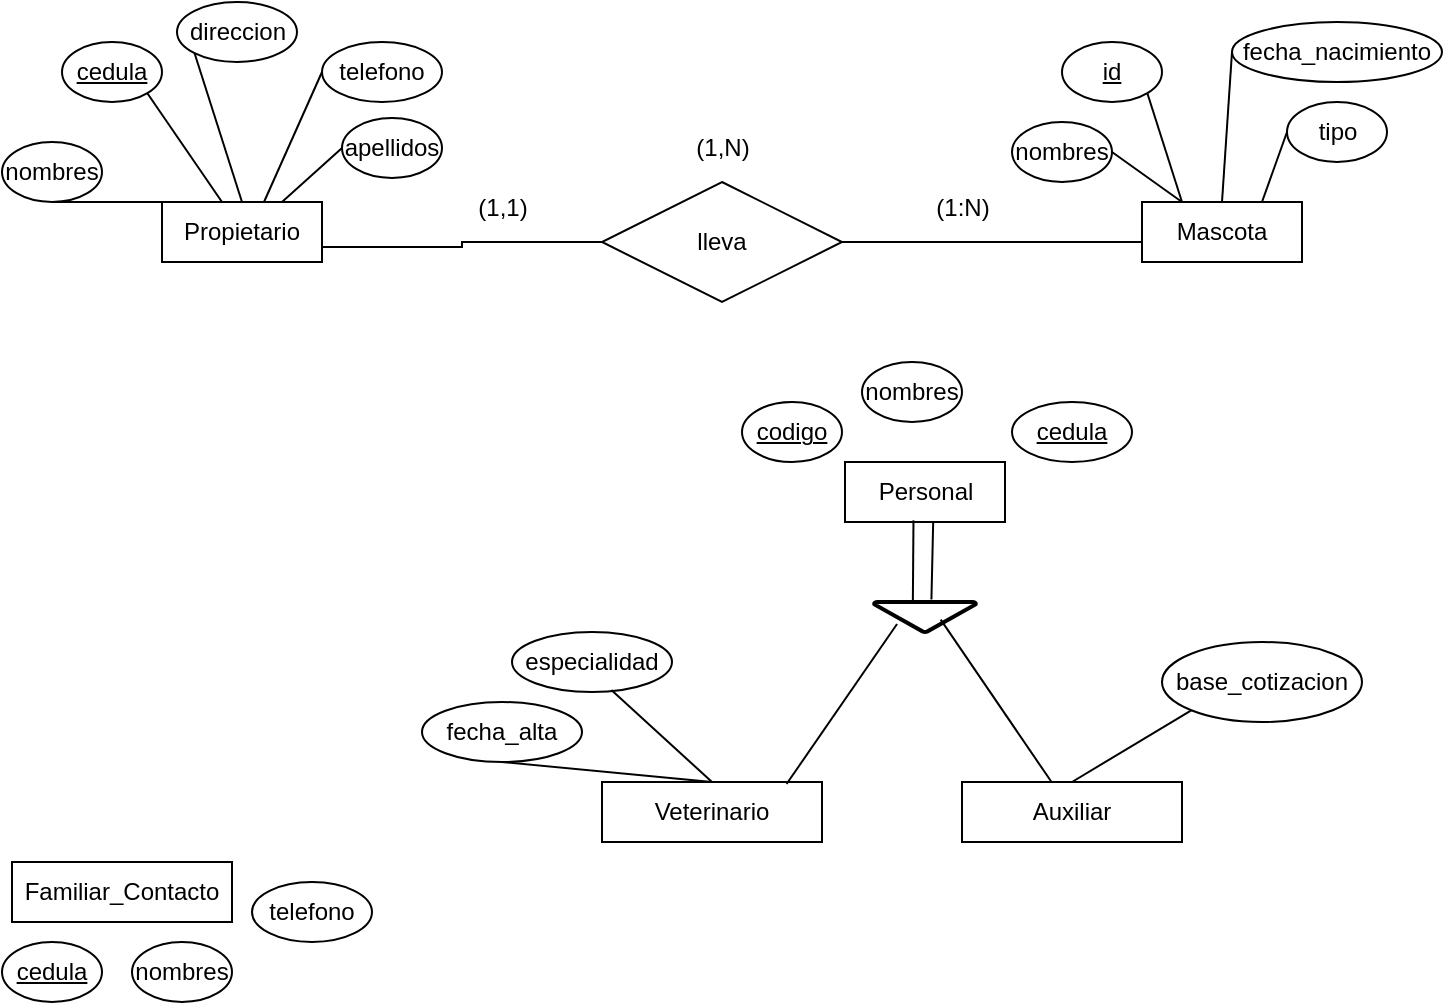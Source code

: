 <mxfile version="26.2.14">
  <diagram name="Página-1" id="taq5Bg_dtgPhHQL4mSBG">
    <mxGraphModel dx="947" dy="479" grid="1" gridSize="10" guides="1" tooltips="1" connect="1" arrows="1" fold="1" page="1" pageScale="1" pageWidth="827" pageHeight="1169" math="0" shadow="0">
      <root>
        <mxCell id="0" />
        <mxCell id="1" parent="0" />
        <mxCell id="-oOeGa9Isd8OEa_SCJHn-2" value="Propietario" style="rounded=0;whiteSpace=wrap;html=1;" vertex="1" parent="1">
          <mxGeometry x="140" y="140" width="80" height="30" as="geometry" />
        </mxCell>
        <mxCell id="-oOeGa9Isd8OEa_SCJHn-3" value="nombres" style="ellipse;whiteSpace=wrap;html=1;" vertex="1" parent="1">
          <mxGeometry x="60" y="110" width="50" height="30" as="geometry" />
        </mxCell>
        <mxCell id="-oOeGa9Isd8OEa_SCJHn-4" value="&lt;u&gt;cedula&lt;/u&gt;" style="ellipse;whiteSpace=wrap;html=1;" vertex="1" parent="1">
          <mxGeometry x="90" y="60" width="50" height="30" as="geometry" />
        </mxCell>
        <mxCell id="-oOeGa9Isd8OEa_SCJHn-6" value="apellidos" style="ellipse;whiteSpace=wrap;html=1;" vertex="1" parent="1">
          <mxGeometry x="230" y="98" width="50" height="30" as="geometry" />
        </mxCell>
        <mxCell id="-oOeGa9Isd8OEa_SCJHn-7" value="direccion" style="ellipse;whiteSpace=wrap;html=1;" vertex="1" parent="1">
          <mxGeometry x="147.5" y="40" width="60" height="30" as="geometry" />
        </mxCell>
        <mxCell id="-oOeGa9Isd8OEa_SCJHn-9" value="telefono" style="ellipse;whiteSpace=wrap;html=1;" vertex="1" parent="1">
          <mxGeometry x="220" y="60" width="60" height="30" as="geometry" />
        </mxCell>
        <mxCell id="-oOeGa9Isd8OEa_SCJHn-10" value="Mascota" style="rounded=0;whiteSpace=wrap;html=1;" vertex="1" parent="1">
          <mxGeometry x="630" y="140" width="80" height="30" as="geometry" />
        </mxCell>
        <mxCell id="-oOeGa9Isd8OEa_SCJHn-11" value="nombres" style="ellipse;whiteSpace=wrap;html=1;" vertex="1" parent="1">
          <mxGeometry x="565" y="100" width="50" height="30" as="geometry" />
        </mxCell>
        <mxCell id="-oOeGa9Isd8OEa_SCJHn-12" value="&lt;u&gt;id&lt;/u&gt;" style="ellipse;whiteSpace=wrap;html=1;" vertex="1" parent="1">
          <mxGeometry x="590" y="60" width="50" height="30" as="geometry" />
        </mxCell>
        <mxCell id="-oOeGa9Isd8OEa_SCJHn-13" value="tipo" style="ellipse;whiteSpace=wrap;html=1;" vertex="1" parent="1">
          <mxGeometry x="702.5" y="90" width="50" height="30" as="geometry" />
        </mxCell>
        <mxCell id="-oOeGa9Isd8OEa_SCJHn-14" value="fecha_nacimiento" style="ellipse;whiteSpace=wrap;html=1;" vertex="1" parent="1">
          <mxGeometry x="675" y="50" width="105" height="30" as="geometry" />
        </mxCell>
        <mxCell id="-oOeGa9Isd8OEa_SCJHn-16" value="Personal" style="rounded=0;whiteSpace=wrap;html=1;" vertex="1" parent="1">
          <mxGeometry x="481.5" y="270" width="80" height="30" as="geometry" />
        </mxCell>
        <mxCell id="-oOeGa9Isd8OEa_SCJHn-22" value="nombres" style="ellipse;whiteSpace=wrap;html=1;" vertex="1" parent="1">
          <mxGeometry x="490" y="220" width="50" height="30" as="geometry" />
        </mxCell>
        <mxCell id="-oOeGa9Isd8OEa_SCJHn-23" value="&lt;u&gt;codigo&lt;/u&gt;" style="ellipse;whiteSpace=wrap;html=1;" vertex="1" parent="1">
          <mxGeometry x="430" y="240" width="50" height="30" as="geometry" />
        </mxCell>
        <mxCell id="-oOeGa9Isd8OEa_SCJHn-25" value="&lt;u&gt;cedula&lt;/u&gt;" style="ellipse;whiteSpace=wrap;html=1;" vertex="1" parent="1">
          <mxGeometry x="565" y="240" width="60" height="30" as="geometry" />
        </mxCell>
        <mxCell id="-oOeGa9Isd8OEa_SCJHn-26" value="Familiar_Contacto" style="rounded=0;whiteSpace=wrap;html=1;" vertex="1" parent="1">
          <mxGeometry x="65" y="470" width="110" height="30" as="geometry" />
        </mxCell>
        <mxCell id="-oOeGa9Isd8OEa_SCJHn-27" value="Veterinario" style="rounded=0;whiteSpace=wrap;html=1;" vertex="1" parent="1">
          <mxGeometry x="360" y="430" width="110" height="30" as="geometry" />
        </mxCell>
        <mxCell id="-oOeGa9Isd8OEa_SCJHn-28" value="Auxiliar" style="rounded=0;whiteSpace=wrap;html=1;" vertex="1" parent="1">
          <mxGeometry x="540" y="430" width="110" height="30" as="geometry" />
        </mxCell>
        <mxCell id="-oOeGa9Isd8OEa_SCJHn-29" value="fecha_alta" style="ellipse;whiteSpace=wrap;html=1;" vertex="1" parent="1">
          <mxGeometry x="270" y="390" width="80" height="30" as="geometry" />
        </mxCell>
        <mxCell id="-oOeGa9Isd8OEa_SCJHn-31" value="base_cotizacion" style="ellipse;whiteSpace=wrap;html=1;" vertex="1" parent="1">
          <mxGeometry x="640" y="360" width="100" height="40" as="geometry" />
        </mxCell>
        <mxCell id="-oOeGa9Isd8OEa_SCJHn-32" value="&lt;u&gt;cedula&lt;/u&gt;" style="ellipse;whiteSpace=wrap;html=1;" vertex="1" parent="1">
          <mxGeometry x="60" y="510" width="50" height="30" as="geometry" />
        </mxCell>
        <mxCell id="-oOeGa9Isd8OEa_SCJHn-33" value="nombres" style="ellipse;whiteSpace=wrap;html=1;" vertex="1" parent="1">
          <mxGeometry x="125" y="510" width="50" height="30" as="geometry" />
        </mxCell>
        <mxCell id="-oOeGa9Isd8OEa_SCJHn-35" value="telefono" style="ellipse;whiteSpace=wrap;html=1;" vertex="1" parent="1">
          <mxGeometry x="185" y="480" width="60" height="30" as="geometry" />
        </mxCell>
        <mxCell id="-oOeGa9Isd8OEa_SCJHn-36" value="" style="endArrow=none;html=1;rounded=0;exitX=0.5;exitY=1;exitDx=0;exitDy=0;" edge="1" parent="1" source="-oOeGa9Isd8OEa_SCJHn-3">
          <mxGeometry width="50" height="50" relative="1" as="geometry">
            <mxPoint x="350" y="240" as="sourcePoint" />
            <mxPoint x="140" y="140" as="targetPoint" />
          </mxGeometry>
        </mxCell>
        <mxCell id="-oOeGa9Isd8OEa_SCJHn-37" value="" style="endArrow=none;html=1;rounded=0;entryX=0.75;entryY=0;entryDx=0;entryDy=0;exitX=0;exitY=0.5;exitDx=0;exitDy=0;" edge="1" parent="1" source="-oOeGa9Isd8OEa_SCJHn-6" target="-oOeGa9Isd8OEa_SCJHn-2">
          <mxGeometry width="50" height="50" relative="1" as="geometry">
            <mxPoint x="155" y="140" as="sourcePoint" />
            <mxPoint x="159" y="154" as="targetPoint" />
          </mxGeometry>
        </mxCell>
        <mxCell id="-oOeGa9Isd8OEa_SCJHn-38" value="" style="endArrow=none;html=1;rounded=0;entryX=0.375;entryY=0;entryDx=0;entryDy=0;entryPerimeter=0;exitX=1;exitY=1;exitDx=0;exitDy=0;" edge="1" parent="1" source="-oOeGa9Isd8OEa_SCJHn-4" target="-oOeGa9Isd8OEa_SCJHn-2">
          <mxGeometry width="50" height="50" relative="1" as="geometry">
            <mxPoint x="165" y="150" as="sourcePoint" />
            <mxPoint x="169" y="164" as="targetPoint" />
          </mxGeometry>
        </mxCell>
        <mxCell id="-oOeGa9Isd8OEa_SCJHn-39" value="" style="endArrow=none;html=1;rounded=0;entryX=0.5;entryY=0;entryDx=0;entryDy=0;exitX=0;exitY=1;exitDx=0;exitDy=0;" edge="1" parent="1" source="-oOeGa9Isd8OEa_SCJHn-7" target="-oOeGa9Isd8OEa_SCJHn-2">
          <mxGeometry width="50" height="50" relative="1" as="geometry">
            <mxPoint x="175" y="160" as="sourcePoint" />
            <mxPoint x="179" y="174" as="targetPoint" />
          </mxGeometry>
        </mxCell>
        <mxCell id="-oOeGa9Isd8OEa_SCJHn-40" value="" style="endArrow=none;html=1;rounded=0;entryX=0;entryY=0.5;entryDx=0;entryDy=0;" edge="1" parent="1" target="-oOeGa9Isd8OEa_SCJHn-9">
          <mxGeometry width="50" height="50" relative="1" as="geometry">
            <mxPoint x="191" y="140" as="sourcePoint" />
            <mxPoint x="400" y="190" as="targetPoint" />
          </mxGeometry>
        </mxCell>
        <mxCell id="-oOeGa9Isd8OEa_SCJHn-41" value="" style="endArrow=none;html=1;rounded=0;entryX=0.5;entryY=1;entryDx=0;entryDy=0;exitX=0.5;exitY=0;exitDx=0;exitDy=0;" edge="1" parent="1" source="-oOeGa9Isd8OEa_SCJHn-27" target="-oOeGa9Isd8OEa_SCJHn-29">
          <mxGeometry width="50" height="50" relative="1" as="geometry">
            <mxPoint x="405" y="440" as="sourcePoint" />
            <mxPoint x="455" y="390" as="targetPoint" />
          </mxGeometry>
        </mxCell>
        <mxCell id="-oOeGa9Isd8OEa_SCJHn-42" value="" style="endArrow=none;html=1;rounded=0;exitX=0.25;exitY=0;exitDx=0;exitDy=0;entryX=1;entryY=0.5;entryDx=0;entryDy=0;" edge="1" parent="1" source="-oOeGa9Isd8OEa_SCJHn-10" target="-oOeGa9Isd8OEa_SCJHn-11">
          <mxGeometry width="50" height="50" relative="1" as="geometry">
            <mxPoint x="510" y="240" as="sourcePoint" />
            <mxPoint x="620" y="130" as="targetPoint" />
          </mxGeometry>
        </mxCell>
        <mxCell id="-oOeGa9Isd8OEa_SCJHn-43" value="" style="endArrow=none;html=1;rounded=0;entryX=0;entryY=0.5;entryDx=0;entryDy=0;exitX=0.75;exitY=0;exitDx=0;exitDy=0;" edge="1" parent="1" source="-oOeGa9Isd8OEa_SCJHn-10" target="-oOeGa9Isd8OEa_SCJHn-13">
          <mxGeometry width="50" height="50" relative="1" as="geometry">
            <mxPoint x="520" y="250" as="sourcePoint" />
            <mxPoint x="520" y="240" as="targetPoint" />
          </mxGeometry>
        </mxCell>
        <mxCell id="-oOeGa9Isd8OEa_SCJHn-44" value="" style="endArrow=none;html=1;rounded=0;entryX=1;entryY=1;entryDx=0;entryDy=0;exitX=0.25;exitY=0;exitDx=0;exitDy=0;" edge="1" parent="1" source="-oOeGa9Isd8OEa_SCJHn-10" target="-oOeGa9Isd8OEa_SCJHn-12">
          <mxGeometry width="50" height="50" relative="1" as="geometry">
            <mxPoint x="530" y="260" as="sourcePoint" />
            <mxPoint x="530" y="250" as="targetPoint" />
          </mxGeometry>
        </mxCell>
        <mxCell id="-oOeGa9Isd8OEa_SCJHn-45" value="" style="endArrow=none;html=1;rounded=0;entryX=0;entryY=0.5;entryDx=0;entryDy=0;exitX=0.5;exitY=0;exitDx=0;exitDy=0;exitPerimeter=0;" edge="1" parent="1" source="-oOeGa9Isd8OEa_SCJHn-10" target="-oOeGa9Isd8OEa_SCJHn-14">
          <mxGeometry width="50" height="50" relative="1" as="geometry">
            <mxPoint x="540" y="270" as="sourcePoint" />
            <mxPoint x="540" y="260" as="targetPoint" />
          </mxGeometry>
        </mxCell>
        <mxCell id="-oOeGa9Isd8OEa_SCJHn-47" style="edgeStyle=orthogonalEdgeStyle;rounded=0;orthogonalLoop=1;jettySize=auto;html=1;exitX=1;exitY=0.5;exitDx=0;exitDy=0;entryX=0;entryY=0.75;entryDx=0;entryDy=0;startArrow=none;startFill=0;endArrow=none;" edge="1" parent="1" source="-oOeGa9Isd8OEa_SCJHn-46" target="-oOeGa9Isd8OEa_SCJHn-10">
          <mxGeometry relative="1" as="geometry">
            <Array as="points">
              <mxPoint x="630" y="160" />
            </Array>
          </mxGeometry>
        </mxCell>
        <mxCell id="-oOeGa9Isd8OEa_SCJHn-48" style="edgeStyle=orthogonalEdgeStyle;rounded=0;orthogonalLoop=1;jettySize=auto;html=1;exitX=0;exitY=0.5;exitDx=0;exitDy=0;entryX=1;entryY=0.75;entryDx=0;entryDy=0;endArrow=none;startFill=0;" edge="1" parent="1" source="-oOeGa9Isd8OEa_SCJHn-46" target="-oOeGa9Isd8OEa_SCJHn-2">
          <mxGeometry relative="1" as="geometry" />
        </mxCell>
        <mxCell id="-oOeGa9Isd8OEa_SCJHn-46" value="lleva" style="shape=rhombus;perimeter=rhombusPerimeter;whiteSpace=wrap;html=1;align=center;" vertex="1" parent="1">
          <mxGeometry x="360" y="130" width="120" height="60" as="geometry" />
        </mxCell>
        <mxCell id="-oOeGa9Isd8OEa_SCJHn-49" value="(1,1)" style="text;html=1;align=center;verticalAlign=middle;resizable=0;points=[];autosize=1;strokeColor=none;fillColor=none;" vertex="1" parent="1">
          <mxGeometry x="285" y="128" width="50" height="30" as="geometry" />
        </mxCell>
        <mxCell id="-oOeGa9Isd8OEa_SCJHn-52" value="(1:N)" style="text;html=1;align=center;verticalAlign=middle;resizable=0;points=[];autosize=1;strokeColor=none;fillColor=none;" vertex="1" parent="1">
          <mxGeometry x="515" y="128" width="50" height="30" as="geometry" />
        </mxCell>
        <mxCell id="-oOeGa9Isd8OEa_SCJHn-53" value="(1,N)" style="text;html=1;align=center;verticalAlign=middle;resizable=0;points=[];autosize=1;strokeColor=none;fillColor=none;" vertex="1" parent="1">
          <mxGeometry x="395" y="98" width="50" height="30" as="geometry" />
        </mxCell>
        <mxCell id="-oOeGa9Isd8OEa_SCJHn-54" value="" style="strokeWidth=2;html=1;shape=mxgraph.flowchart.merge_or_storage;whiteSpace=wrap;" vertex="1" parent="1">
          <mxGeometry x="496" y="340" width="51" height="15" as="geometry" />
        </mxCell>
        <mxCell id="-oOeGa9Isd8OEa_SCJHn-56" value="" style="endArrow=none;html=1;rounded=0;entryX=0.428;entryY=0.973;entryDx=0;entryDy=0;entryPerimeter=0;exitX=0.381;exitY=-0.017;exitDx=0;exitDy=0;exitPerimeter=0;" edge="1" parent="1" source="-oOeGa9Isd8OEa_SCJHn-54" target="-oOeGa9Isd8OEa_SCJHn-16">
          <mxGeometry width="50" height="50" relative="1" as="geometry">
            <mxPoint x="516" y="338" as="sourcePoint" />
            <mxPoint x="450" y="220" as="targetPoint" />
          </mxGeometry>
        </mxCell>
        <mxCell id="-oOeGa9Isd8OEa_SCJHn-57" value="especialidad" style="ellipse;whiteSpace=wrap;html=1;" vertex="1" parent="1">
          <mxGeometry x="315" y="355" width="80" height="30" as="geometry" />
        </mxCell>
        <mxCell id="-oOeGa9Isd8OEa_SCJHn-58" value="" style="endArrow=none;html=1;rounded=0;entryX=0.621;entryY=0.967;entryDx=0;entryDy=0;exitX=0.5;exitY=0;exitDx=0;exitDy=0;entryPerimeter=0;" edge="1" parent="1" source="-oOeGa9Isd8OEa_SCJHn-27" target="-oOeGa9Isd8OEa_SCJHn-57">
          <mxGeometry width="50" height="50" relative="1" as="geometry">
            <mxPoint x="425" y="440" as="sourcePoint" />
            <mxPoint x="320" y="430" as="targetPoint" />
          </mxGeometry>
        </mxCell>
        <mxCell id="-oOeGa9Isd8OEa_SCJHn-59" value="" style="endArrow=none;html=1;rounded=0;entryX=0.551;entryY=1.015;entryDx=0;entryDy=0;entryPerimeter=0;exitX=0.563;exitY=-0.083;exitDx=0;exitDy=0;exitPerimeter=0;" edge="1" parent="1" source="-oOeGa9Isd8OEa_SCJHn-54" target="-oOeGa9Isd8OEa_SCJHn-16">
          <mxGeometry width="50" height="50" relative="1" as="geometry">
            <mxPoint x="532" y="330" as="sourcePoint" />
            <mxPoint x="532" y="310" as="targetPoint" />
          </mxGeometry>
        </mxCell>
        <mxCell id="-oOeGa9Isd8OEa_SCJHn-60" value="" style="endArrow=none;html=1;rounded=0;entryX=0;entryY=1;entryDx=0;entryDy=0;exitX=0.5;exitY=0;exitDx=0;exitDy=0;" edge="1" parent="1" source="-oOeGa9Isd8OEa_SCJHn-28" target="-oOeGa9Isd8OEa_SCJHn-31">
          <mxGeometry width="50" height="50" relative="1" as="geometry">
            <mxPoint x="525" y="350" as="sourcePoint" />
            <mxPoint x="526" y="309" as="targetPoint" />
          </mxGeometry>
        </mxCell>
        <mxCell id="-oOeGa9Isd8OEa_SCJHn-61" value="" style="endArrow=none;html=1;rounded=0;entryX=0.226;entryY=0.733;entryDx=0;entryDy=0;exitX=0.839;exitY=0.033;exitDx=0;exitDy=0;entryPerimeter=0;exitPerimeter=0;" edge="1" parent="1" source="-oOeGa9Isd8OEa_SCJHn-27" target="-oOeGa9Isd8OEa_SCJHn-54">
          <mxGeometry width="50" height="50" relative="1" as="geometry">
            <mxPoint x="445" y="426" as="sourcePoint" />
            <mxPoint x="505" y="390" as="targetPoint" />
          </mxGeometry>
        </mxCell>
        <mxCell id="-oOeGa9Isd8OEa_SCJHn-62" value="" style="endArrow=none;html=1;rounded=0;entryX=0.654;entryY=0.588;entryDx=0;entryDy=0;entryPerimeter=0;" edge="1" parent="1" source="-oOeGa9Isd8OEa_SCJHn-28" target="-oOeGa9Isd8OEa_SCJHn-54">
          <mxGeometry width="50" height="50" relative="1" as="geometry">
            <mxPoint x="615" y="450" as="sourcePoint" />
            <mxPoint x="675" y="414" as="targetPoint" />
          </mxGeometry>
        </mxCell>
      </root>
    </mxGraphModel>
  </diagram>
</mxfile>
